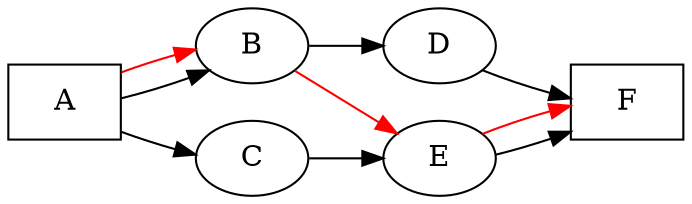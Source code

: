 DiGraph {
    rankdir=LR;
    A, F [shape=rectangle];
    A -> B -> D -> F;
    A -> C -> E -> F;
    A -> B -> E -> F [color=red];
    A -> C -> D -> F [style=invis];
}
